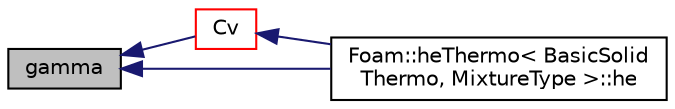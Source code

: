 digraph "gamma"
{
  bgcolor="transparent";
  edge [fontname="Helvetica",fontsize="10",labelfontname="Helvetica",labelfontsize="10"];
  node [fontname="Helvetica",fontsize="10",shape=record];
  rankdir="LR";
  Node1 [label="gamma",height=0.2,width=0.4,color="black", fillcolor="grey75", style="filled", fontcolor="black"];
  Node1 -> Node2 [dir="back",color="midnightblue",fontsize="10",style="solid",fontname="Helvetica"];
  Node2 [label="Cv",height=0.2,width=0.4,color="red",URL="$a01022.html#a626591544d354cf45535b5c6e64514a4",tooltip="Heat capacity at constant volume [J/kg/K]. "];
  Node2 -> Node3 [dir="back",color="midnightblue",fontsize="10",style="solid",fontname="Helvetica"];
  Node3 [label="Foam::heThermo\< BasicSolid\lThermo, MixtureType \>::he",height=0.2,width=0.4,color="black",URL="$a01022.html#ab79fd223dde2e565f8c9a8e7bd39b52e",tooltip="Enthalpy/Internal energy [J/kg]. "];
  Node1 -> Node3 [dir="back",color="midnightblue",fontsize="10",style="solid",fontname="Helvetica"];
}
